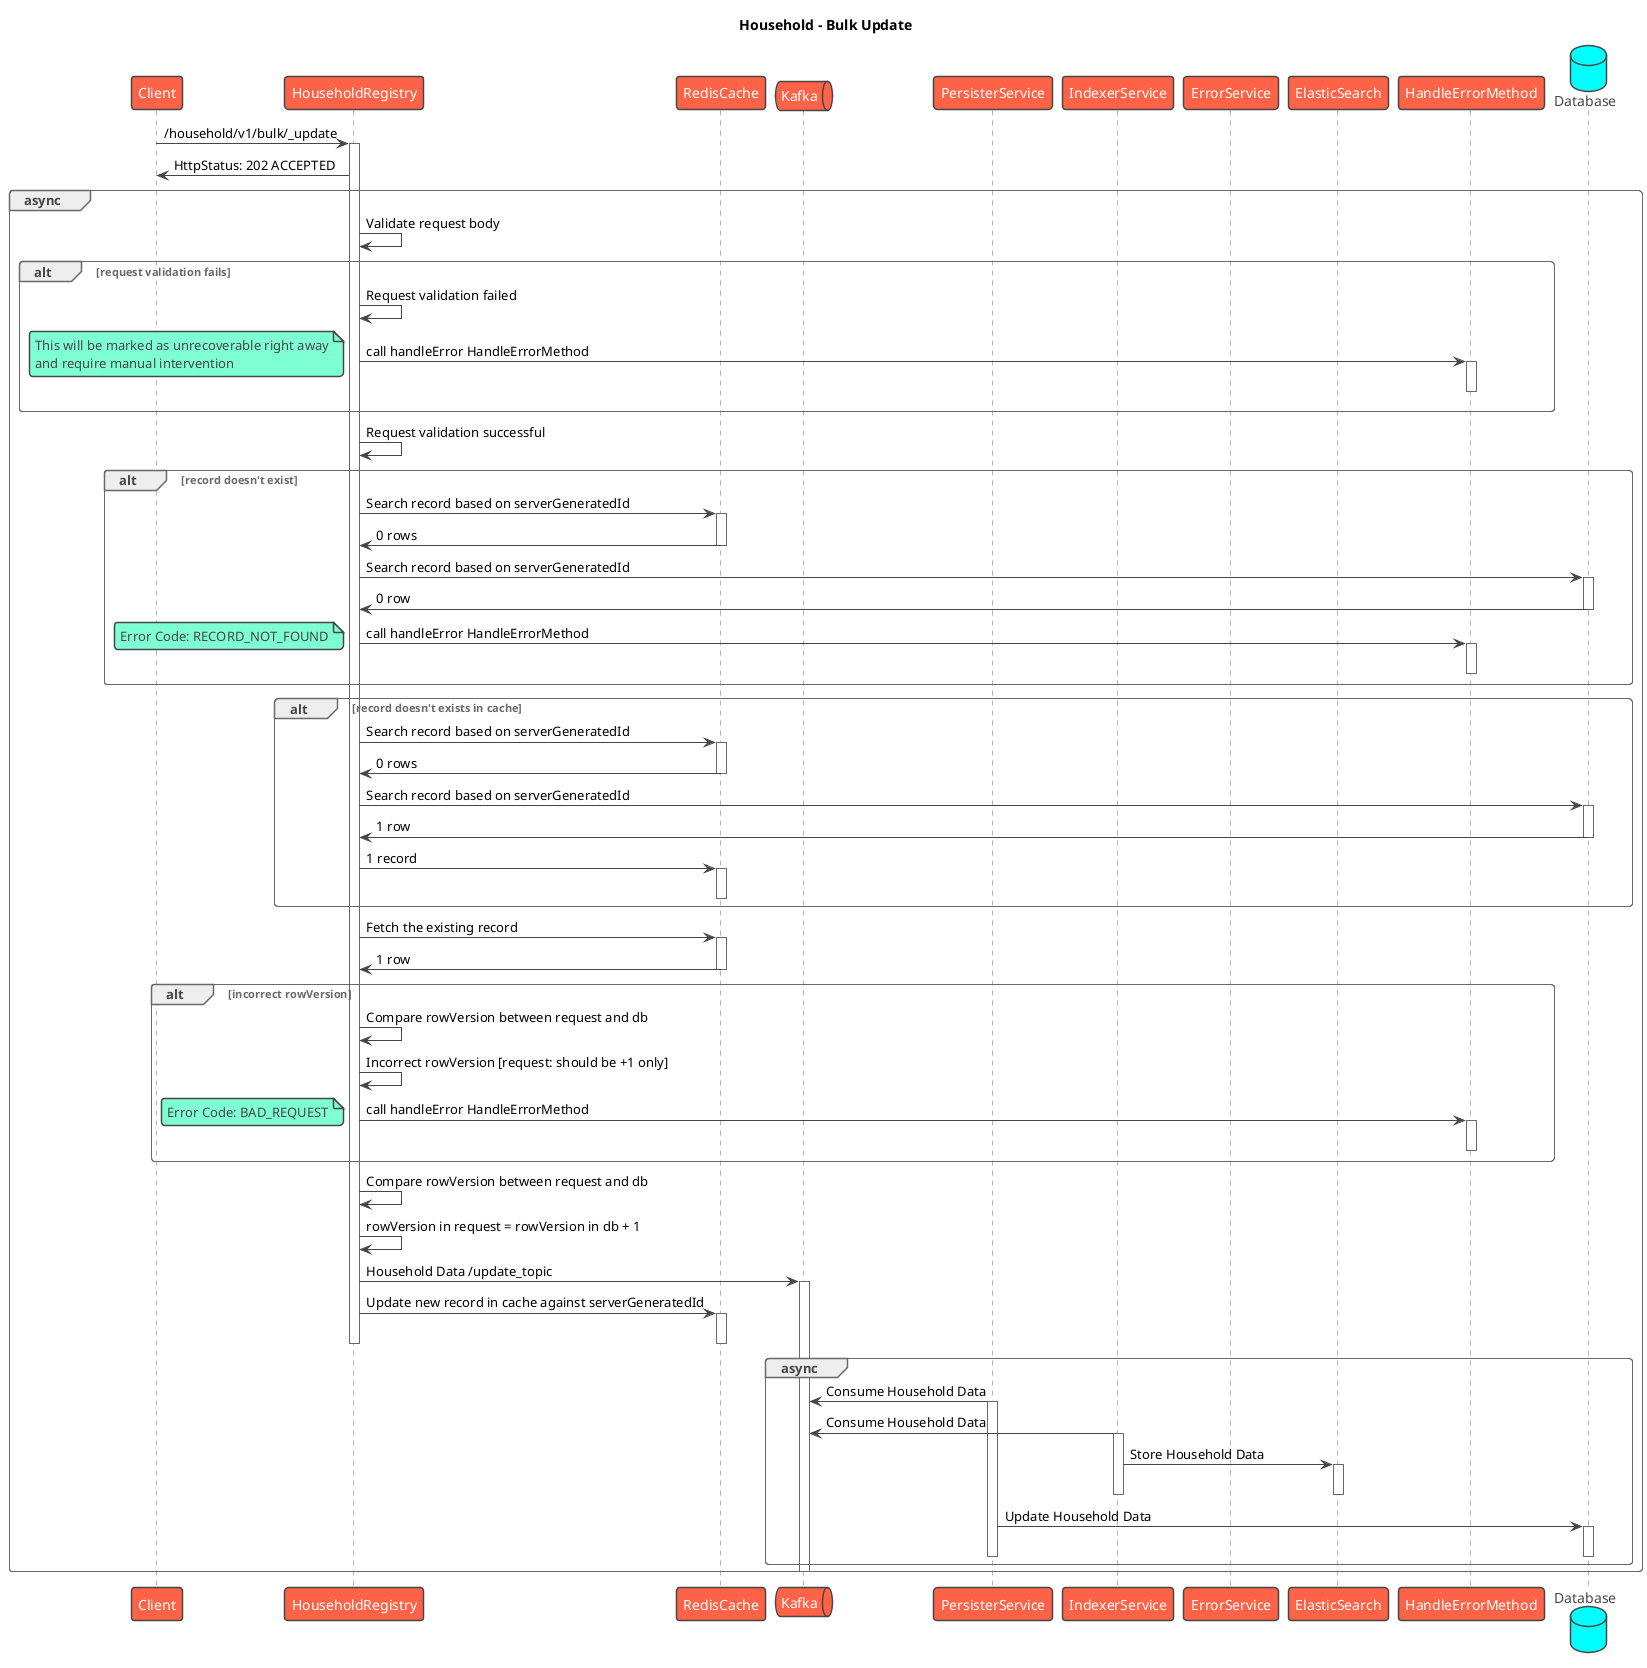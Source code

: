 @startuml
title Household - Bulk Update
!theme vibrant
participant Client as c
participant HouseholdRegistry as s
participant RedisCache as rc
queue Kafka as k
participant PersisterService as prs
participant IndexerService as idx
participant ErrorService as es
participant ElasticSearch as el
participant HandleErrorMethod as he
database Database as db
c -> s : /household/v1/bulk/_update

activate s
s -> c: HttpStatus: 202 ACCEPTED
Group async
    s -> s: Validate request body
    alt request validation fails
        s -> s: Request validation failed
        s -> he: call handleError HandleErrorMethod
            activate he
            deactivate he
            note left
                This will be marked as unrecoverable right away
                and require manual intervention
            end note
    end
    s -> s: Request validation successful
    alt record doesn't exist
        s -> rc: Search record based on serverGeneratedId
        activate rc
        rc -> s: 0 rows
        deactivate rc
        s -> db: Search record based on serverGeneratedId
        activate db
        db -> s: 0 row
        deactivate db
        s -> he: call handleError HandleErrorMethod
        activate he
        deactivate he
        note left
          Error Code: RECORD_NOT_FOUND
        end note
    end
    alt record doesn't exists in cache
        s -> rc: Search record based on serverGeneratedId
        activate rc
        rc -> s: 0 rows
        deactivate rc
        s -> db: Search record based on serverGeneratedId
        activate db
        db -> s: 1 row
        deactivate db
        s -> rc: 1 record
        activate rc
        deactivate rc
    end
    s -> rc: Fetch the existing record
    activate rc
    rc -> s: 1 row
    deactivate rc
    alt incorrect rowVersion
        s -> s: Compare rowVersion between request and db
        s -> s: Incorrect rowVersion [request: should be +1 only]
        s -> he: call handleError HandleErrorMethod
        activate he
        deactivate he
        note left
          Error Code: BAD_REQUEST
        end note
    end
    s -> s: Compare rowVersion between request and db
    s -> s: rowVersion in request = rowVersion in db + 1
    s -> k: Household Data /update_topic
    activate k
    s -> rc: Update new record in cache against serverGeneratedId
    activate rc
    deactivate rc

    deactivate s
    group async
        prs -> k: Consume Household Data
        activate prs
        idx -> k: Consume Household Data
        activate idx
        idx -> el: Store Household Data
        activate el
        deactivate el
        deactivate idx
        prs -> db: Update Household Data
        activate db
        deactivate db
        deactivate prs
    end
    deactivate k
end
@enduml